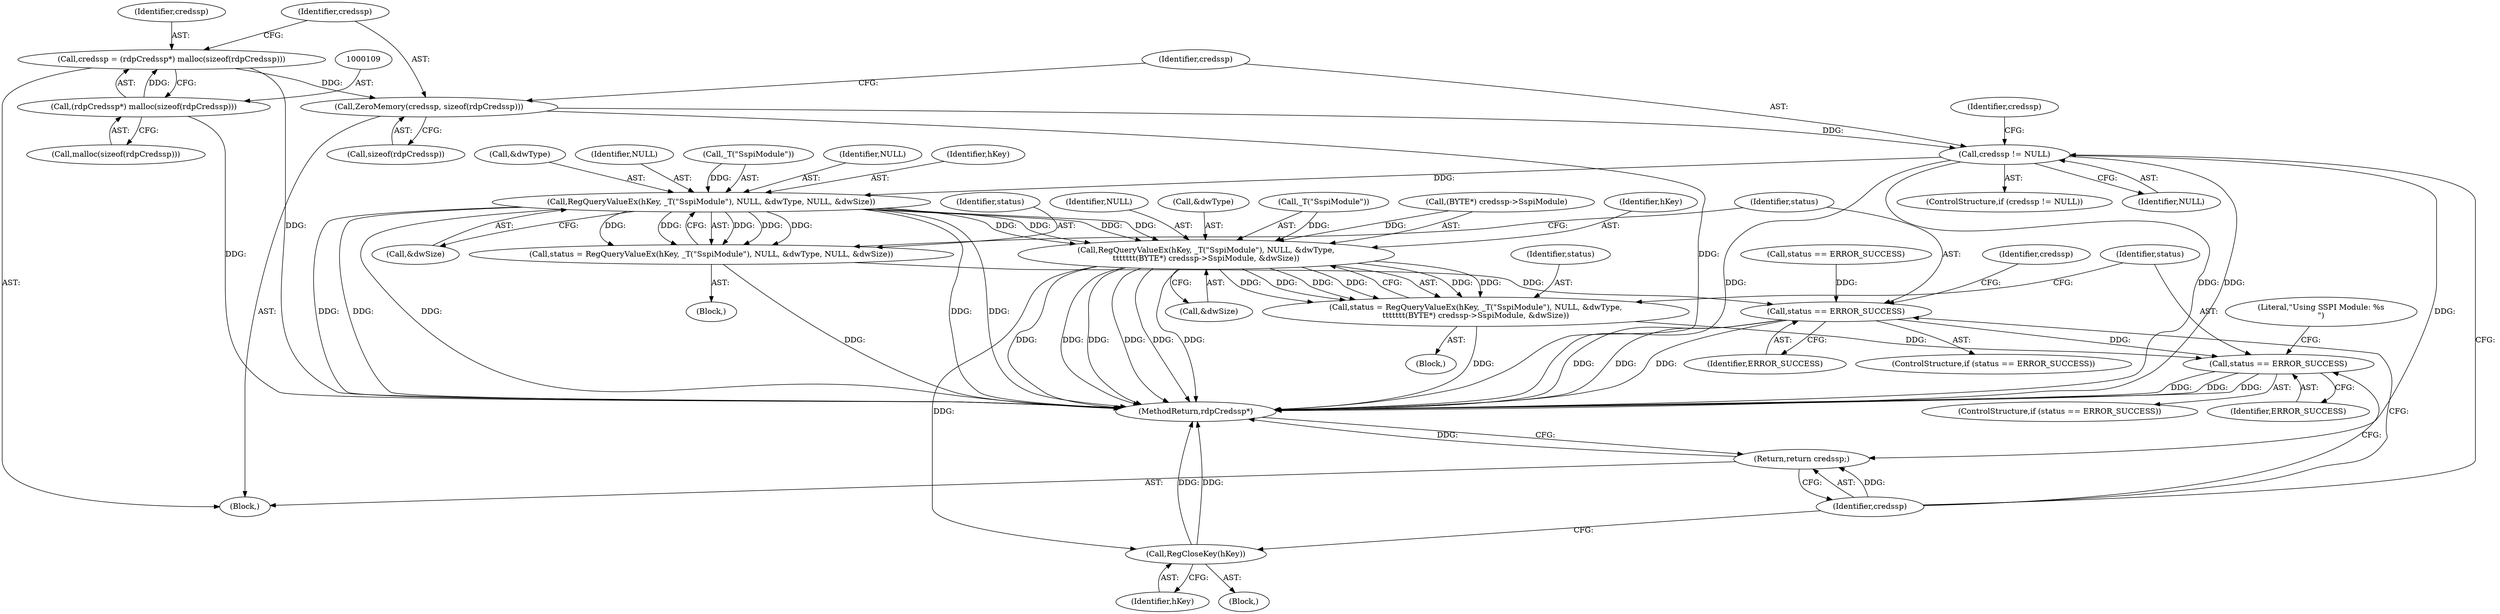 digraph "0_FreeRDP_0773bb9303d24473fe1185d85a424dfe159aff53@pointer" {
"1000118" [label="(Call,credssp != NULL)"];
"1000113" [label="(Call,ZeroMemory(credssp, sizeof(rdpCredssp)))"];
"1000106" [label="(Call,credssp = (rdpCredssp*) malloc(sizeof(rdpCredssp)))"];
"1000108" [label="(Call,(rdpCredssp*) malloc(sizeof(rdpCredssp)))"];
"1000208" [label="(Call,RegQueryValueEx(hKey, _T(\"SspiModule\"), NULL, &dwType, NULL, &dwSize))"];
"1000206" [label="(Call,status = RegQueryValueEx(hKey, _T(\"SspiModule\"), NULL, &dwType, NULL, &dwSize))"];
"1000219" [label="(Call,status == ERROR_SUCCESS)"];
"1000251" [label="(Call,status == ERROR_SUCCESS)"];
"1000236" [label="(Call,RegQueryValueEx(hKey, _T(\"SspiModule\"), NULL, &dwType,\n\t\t\t\t\t\t\t(BYTE*) credssp->SspiModule, &dwSize))"];
"1000234" [label="(Call,status = RegQueryValueEx(hKey, _T(\"SspiModule\"), NULL, &dwType,\n\t\t\t\t\t\t\t(BYTE*) credssp->SspiModule, &dwSize))"];
"1000261" [label="(Call,RegCloseKey(hKey))"];
"1000263" [label="(Return,return credssp;)"];
"1000104" [label="(Block,)"];
"1000251" [label="(Call,status == ERROR_SUCCESS)"];
"1000262" [label="(Identifier,hKey)"];
"1000218" [label="(ControlStructure,if (status == ERROR_SUCCESS))"];
"1000110" [label="(Call,malloc(sizeof(rdpCredssp)))"];
"1000236" [label="(Call,RegQueryValueEx(hKey, _T(\"SspiModule\"), NULL, &dwType,\n\t\t\t\t\t\t\t(BYTE*) credssp->SspiModule, &dwSize))"];
"1000117" [label="(ControlStructure,if (credssp != NULL))"];
"1000238" [label="(Call,_T(\"SspiModule\"))"];
"1000128" [label="(Identifier,credssp)"];
"1000252" [label="(Identifier,status)"];
"1000113" [label="(Call,ZeroMemory(credssp, sizeof(rdpCredssp)))"];
"1000237" [label="(Identifier,hKey)"];
"1000216" [label="(Call,&dwSize)"];
"1000265" [label="(MethodReturn,rdpCredssp*)"];
"1000213" [label="(Call,&dwType)"];
"1000215" [label="(Identifier,NULL)"];
"1000240" [label="(Identifier,NULL)"];
"1000202" [label="(Call,status == ERROR_SUCCESS)"];
"1000119" [label="(Identifier,credssp)"];
"1000243" [label="(Call,(BYTE*) credssp->SspiModule)"];
"1000220" [label="(Identifier,status)"];
"1000212" [label="(Identifier,NULL)"];
"1000114" [label="(Identifier,credssp)"];
"1000210" [label="(Call,_T(\"SspiModule\"))"];
"1000118" [label="(Call,credssp != NULL)"];
"1000263" [label="(Return,return credssp;)"];
"1000257" [label="(Literal,\"Using SSPI Module: %s\n\")"];
"1000250" [label="(ControlStructure,if (status == ERROR_SUCCESS))"];
"1000235" [label="(Identifier,status)"];
"1000222" [label="(Block,)"];
"1000254" [label="(Block,)"];
"1000225" [label="(Identifier,credssp)"];
"1000253" [label="(Identifier,ERROR_SUCCESS)"];
"1000241" [label="(Call,&dwType)"];
"1000221" [label="(Identifier,ERROR_SUCCESS)"];
"1000234" [label="(Call,status = RegQueryValueEx(hKey, _T(\"SspiModule\"), NULL, &dwType,\n\t\t\t\t\t\t\t(BYTE*) credssp->SspiModule, &dwSize))"];
"1000219" [label="(Call,status == ERROR_SUCCESS)"];
"1000261" [label="(Call,RegCloseKey(hKey))"];
"1000209" [label="(Identifier,hKey)"];
"1000107" [label="(Identifier,credssp)"];
"1000207" [label="(Identifier,status)"];
"1000206" [label="(Call,status = RegQueryValueEx(hKey, _T(\"SspiModule\"), NULL, &dwType, NULL, &dwSize))"];
"1000120" [label="(Identifier,NULL)"];
"1000264" [label="(Identifier,credssp)"];
"1000108" [label="(Call,(rdpCredssp*) malloc(sizeof(rdpCredssp)))"];
"1000208" [label="(Call,RegQueryValueEx(hKey, _T(\"SspiModule\"), NULL, &dwType, NULL, &dwSize))"];
"1000205" [label="(Block,)"];
"1000248" [label="(Call,&dwSize)"];
"1000106" [label="(Call,credssp = (rdpCredssp*) malloc(sizeof(rdpCredssp)))"];
"1000115" [label="(Call,sizeof(rdpCredssp))"];
"1000118" -> "1000117"  [label="AST: "];
"1000118" -> "1000120"  [label="CFG: "];
"1000119" -> "1000118"  [label="AST: "];
"1000120" -> "1000118"  [label="AST: "];
"1000128" -> "1000118"  [label="CFG: "];
"1000264" -> "1000118"  [label="CFG: "];
"1000118" -> "1000265"  [label="DDG: "];
"1000118" -> "1000265"  [label="DDG: "];
"1000118" -> "1000265"  [label="DDG: "];
"1000113" -> "1000118"  [label="DDG: "];
"1000118" -> "1000208"  [label="DDG: "];
"1000118" -> "1000263"  [label="DDG: "];
"1000113" -> "1000104"  [label="AST: "];
"1000113" -> "1000115"  [label="CFG: "];
"1000114" -> "1000113"  [label="AST: "];
"1000115" -> "1000113"  [label="AST: "];
"1000119" -> "1000113"  [label="CFG: "];
"1000113" -> "1000265"  [label="DDG: "];
"1000106" -> "1000113"  [label="DDG: "];
"1000106" -> "1000104"  [label="AST: "];
"1000106" -> "1000108"  [label="CFG: "];
"1000107" -> "1000106"  [label="AST: "];
"1000108" -> "1000106"  [label="AST: "];
"1000114" -> "1000106"  [label="CFG: "];
"1000106" -> "1000265"  [label="DDG: "];
"1000108" -> "1000106"  [label="DDG: "];
"1000108" -> "1000110"  [label="CFG: "];
"1000109" -> "1000108"  [label="AST: "];
"1000110" -> "1000108"  [label="AST: "];
"1000108" -> "1000265"  [label="DDG: "];
"1000208" -> "1000206"  [label="AST: "];
"1000208" -> "1000216"  [label="CFG: "];
"1000209" -> "1000208"  [label="AST: "];
"1000210" -> "1000208"  [label="AST: "];
"1000212" -> "1000208"  [label="AST: "];
"1000213" -> "1000208"  [label="AST: "];
"1000215" -> "1000208"  [label="AST: "];
"1000216" -> "1000208"  [label="AST: "];
"1000206" -> "1000208"  [label="CFG: "];
"1000208" -> "1000265"  [label="DDG: "];
"1000208" -> "1000265"  [label="DDG: "];
"1000208" -> "1000265"  [label="DDG: "];
"1000208" -> "1000265"  [label="DDG: "];
"1000208" -> "1000265"  [label="DDG: "];
"1000208" -> "1000206"  [label="DDG: "];
"1000208" -> "1000206"  [label="DDG: "];
"1000208" -> "1000206"  [label="DDG: "];
"1000208" -> "1000206"  [label="DDG: "];
"1000208" -> "1000206"  [label="DDG: "];
"1000210" -> "1000208"  [label="DDG: "];
"1000208" -> "1000236"  [label="DDG: "];
"1000208" -> "1000236"  [label="DDG: "];
"1000208" -> "1000236"  [label="DDG: "];
"1000208" -> "1000236"  [label="DDG: "];
"1000206" -> "1000205"  [label="AST: "];
"1000207" -> "1000206"  [label="AST: "];
"1000220" -> "1000206"  [label="CFG: "];
"1000206" -> "1000265"  [label="DDG: "];
"1000206" -> "1000219"  [label="DDG: "];
"1000219" -> "1000218"  [label="AST: "];
"1000219" -> "1000221"  [label="CFG: "];
"1000220" -> "1000219"  [label="AST: "];
"1000221" -> "1000219"  [label="AST: "];
"1000225" -> "1000219"  [label="CFG: "];
"1000264" -> "1000219"  [label="CFG: "];
"1000219" -> "1000265"  [label="DDG: "];
"1000219" -> "1000265"  [label="DDG: "];
"1000219" -> "1000265"  [label="DDG: "];
"1000202" -> "1000219"  [label="DDG: "];
"1000219" -> "1000251"  [label="DDG: "];
"1000251" -> "1000250"  [label="AST: "];
"1000251" -> "1000253"  [label="CFG: "];
"1000252" -> "1000251"  [label="AST: "];
"1000253" -> "1000251"  [label="AST: "];
"1000257" -> "1000251"  [label="CFG: "];
"1000264" -> "1000251"  [label="CFG: "];
"1000251" -> "1000265"  [label="DDG: "];
"1000251" -> "1000265"  [label="DDG: "];
"1000251" -> "1000265"  [label="DDG: "];
"1000234" -> "1000251"  [label="DDG: "];
"1000236" -> "1000234"  [label="AST: "];
"1000236" -> "1000248"  [label="CFG: "];
"1000237" -> "1000236"  [label="AST: "];
"1000238" -> "1000236"  [label="AST: "];
"1000240" -> "1000236"  [label="AST: "];
"1000241" -> "1000236"  [label="AST: "];
"1000243" -> "1000236"  [label="AST: "];
"1000248" -> "1000236"  [label="AST: "];
"1000234" -> "1000236"  [label="CFG: "];
"1000236" -> "1000265"  [label="DDG: "];
"1000236" -> "1000265"  [label="DDG: "];
"1000236" -> "1000265"  [label="DDG: "];
"1000236" -> "1000265"  [label="DDG: "];
"1000236" -> "1000265"  [label="DDG: "];
"1000236" -> "1000265"  [label="DDG: "];
"1000236" -> "1000234"  [label="DDG: "];
"1000236" -> "1000234"  [label="DDG: "];
"1000236" -> "1000234"  [label="DDG: "];
"1000236" -> "1000234"  [label="DDG: "];
"1000236" -> "1000234"  [label="DDG: "];
"1000236" -> "1000234"  [label="DDG: "];
"1000238" -> "1000236"  [label="DDG: "];
"1000243" -> "1000236"  [label="DDG: "];
"1000236" -> "1000261"  [label="DDG: "];
"1000234" -> "1000222"  [label="AST: "];
"1000235" -> "1000234"  [label="AST: "];
"1000252" -> "1000234"  [label="CFG: "];
"1000234" -> "1000265"  [label="DDG: "];
"1000261" -> "1000254"  [label="AST: "];
"1000261" -> "1000262"  [label="CFG: "];
"1000262" -> "1000261"  [label="AST: "];
"1000264" -> "1000261"  [label="CFG: "];
"1000261" -> "1000265"  [label="DDG: "];
"1000261" -> "1000265"  [label="DDG: "];
"1000263" -> "1000104"  [label="AST: "];
"1000263" -> "1000264"  [label="CFG: "];
"1000264" -> "1000263"  [label="AST: "];
"1000265" -> "1000263"  [label="CFG: "];
"1000263" -> "1000265"  [label="DDG: "];
"1000264" -> "1000263"  [label="DDG: "];
}
